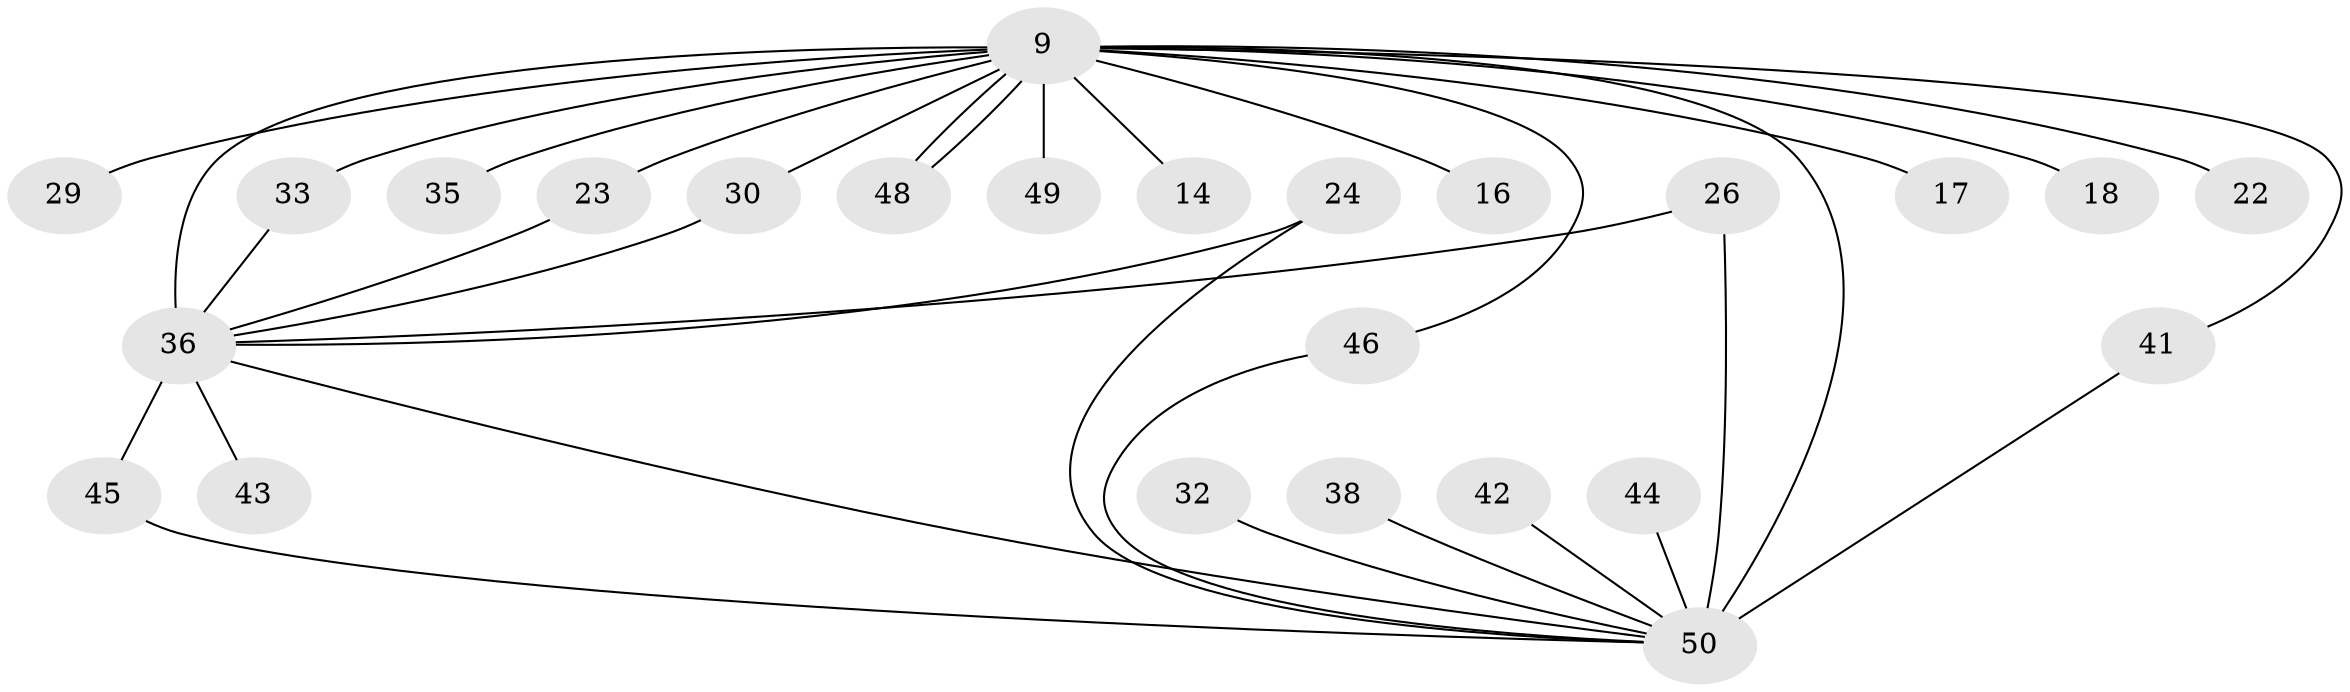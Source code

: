 // original degree distribution, {15: 0.02, 18: 0.04, 11: 0.04, 19: 0.02, 13: 0.04, 20: 0.02, 22: 0.02, 3: 0.12, 2: 0.64, 4: 0.04}
// Generated by graph-tools (version 1.1) at 2025/44/03/09/25 04:44:30]
// undirected, 25 vertices, 34 edges
graph export_dot {
graph [start="1"]
  node [color=gray90,style=filled];
  9 [super="+1+5"];
  14;
  16;
  17;
  18;
  22;
  23;
  24;
  26;
  29;
  30 [super="+12"];
  32;
  33;
  35;
  36 [super="+7+20+10"];
  38;
  41;
  42;
  43;
  44;
  45;
  46;
  48;
  49;
  50 [super="+47+39+31+27"];
  9 -- 17 [weight=2];
  9 -- 18 [weight=2];
  9 -- 22 [weight=2];
  9 -- 23;
  9 -- 29 [weight=2];
  9 -- 36 [weight=19];
  9 -- 46;
  9 -- 48;
  9 -- 48;
  9 -- 49 [weight=2];
  9 -- 16;
  9 -- 14 [weight=2];
  9 -- 33;
  9 -- 35 [weight=2];
  9 -- 41;
  9 -- 50 [weight=19];
  9 -- 30 [weight=2];
  23 -- 36;
  24 -- 36;
  24 -- 50;
  26 -- 36;
  26 -- 50;
  30 -- 36;
  32 -- 50 [weight=3];
  33 -- 36;
  36 -- 43 [weight=2];
  36 -- 45;
  36 -- 50 [weight=10];
  38 -- 50 [weight=2];
  41 -- 50;
  42 -- 50;
  44 -- 50 [weight=2];
  45 -- 50;
  46 -- 50;
}
